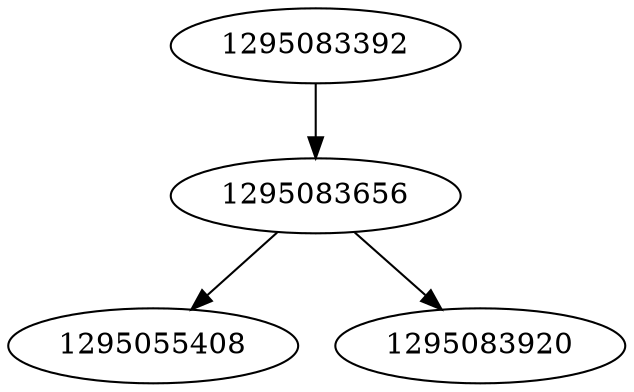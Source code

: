 strict digraph  {
1295083392;
1295055408;
1295083656;
1295083920;
1295083392 -> 1295083656;
1295083656 -> 1295055408;
1295083656 -> 1295083920;
}
